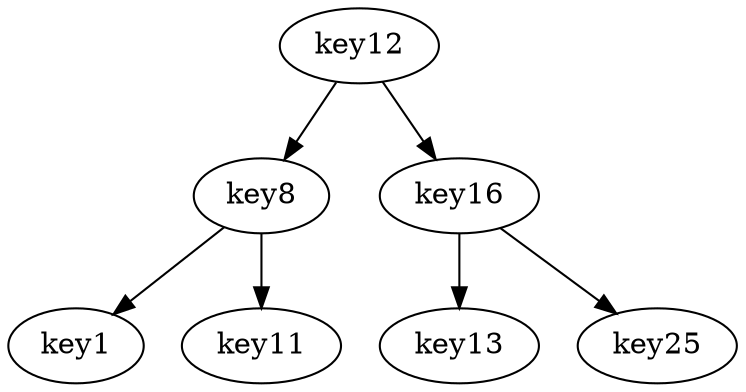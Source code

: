 digraph G1 {
  // nodes and edges    
  key12 -> key8;  
  key12 -> key16; 
  key8  -> key1; 
  key8  -> key11; 
  key16 -> key13;
  key16 -> key25;
}